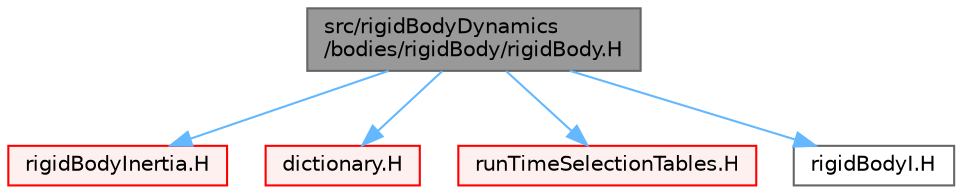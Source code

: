 digraph "src/rigidBodyDynamics/bodies/rigidBody/rigidBody.H"
{
 // LATEX_PDF_SIZE
  bgcolor="transparent";
  edge [fontname=Helvetica,fontsize=10,labelfontname=Helvetica,labelfontsize=10];
  node [fontname=Helvetica,fontsize=10,shape=box,height=0.2,width=0.4];
  Node1 [id="Node000001",label="src/rigidBodyDynamics\l/bodies/rigidBody/rigidBody.H",height=0.2,width=0.4,color="gray40", fillcolor="grey60", style="filled", fontcolor="black",tooltip=" "];
  Node1 -> Node2 [id="edge1_Node000001_Node000002",color="steelblue1",style="solid",tooltip=" "];
  Node2 [id="Node000002",label="rigidBodyInertia.H",height=0.2,width=0.4,color="red", fillcolor="#FFF0F0", style="filled",URL="$rigidBodyInertia_8H.html",tooltip=" "];
  Node1 -> Node106 [id="edge2_Node000001_Node000106",color="steelblue1",style="solid",tooltip=" "];
  Node106 [id="Node000106",label="dictionary.H",height=0.2,width=0.4,color="red", fillcolor="#FFF0F0", style="filled",URL="$dictionary_8H.html",tooltip=" "];
  Node1 -> Node128 [id="edge3_Node000001_Node000128",color="steelblue1",style="solid",tooltip=" "];
  Node128 [id="Node000128",label="runTimeSelectionTables.H",height=0.2,width=0.4,color="red", fillcolor="#FFF0F0", style="filled",URL="$runTimeSelectionTables_8H.html",tooltip="Macros to ease declaration of run-time selection tables."];
  Node1 -> Node167 [id="edge4_Node000001_Node000167",color="steelblue1",style="solid",tooltip=" "];
  Node167 [id="Node000167",label="rigidBodyI.H",height=0.2,width=0.4,color="grey40", fillcolor="white", style="filled",URL="$rigidBodyI_8H.html",tooltip=" "];
}
